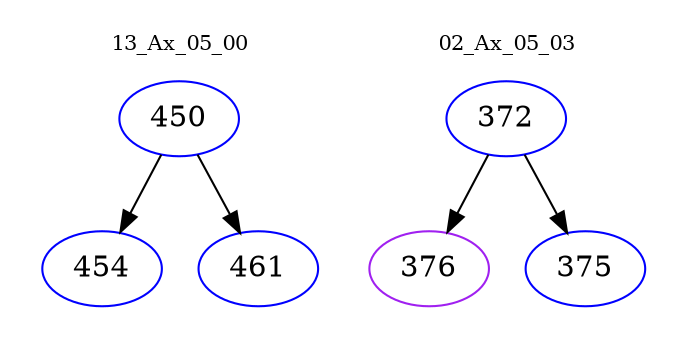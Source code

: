 digraph{
subgraph cluster_0 {
color = white
label = "13_Ax_05_00";
fontsize=10;
T0_450 [label="450", color="blue"]
T0_450 -> T0_454 [color="black"]
T0_454 [label="454", color="blue"]
T0_450 -> T0_461 [color="black"]
T0_461 [label="461", color="blue"]
}
subgraph cluster_1 {
color = white
label = "02_Ax_05_03";
fontsize=10;
T1_372 [label="372", color="blue"]
T1_372 -> T1_376 [color="black"]
T1_376 [label="376", color="purple"]
T1_372 -> T1_375 [color="black"]
T1_375 [label="375", color="blue"]
}
}
